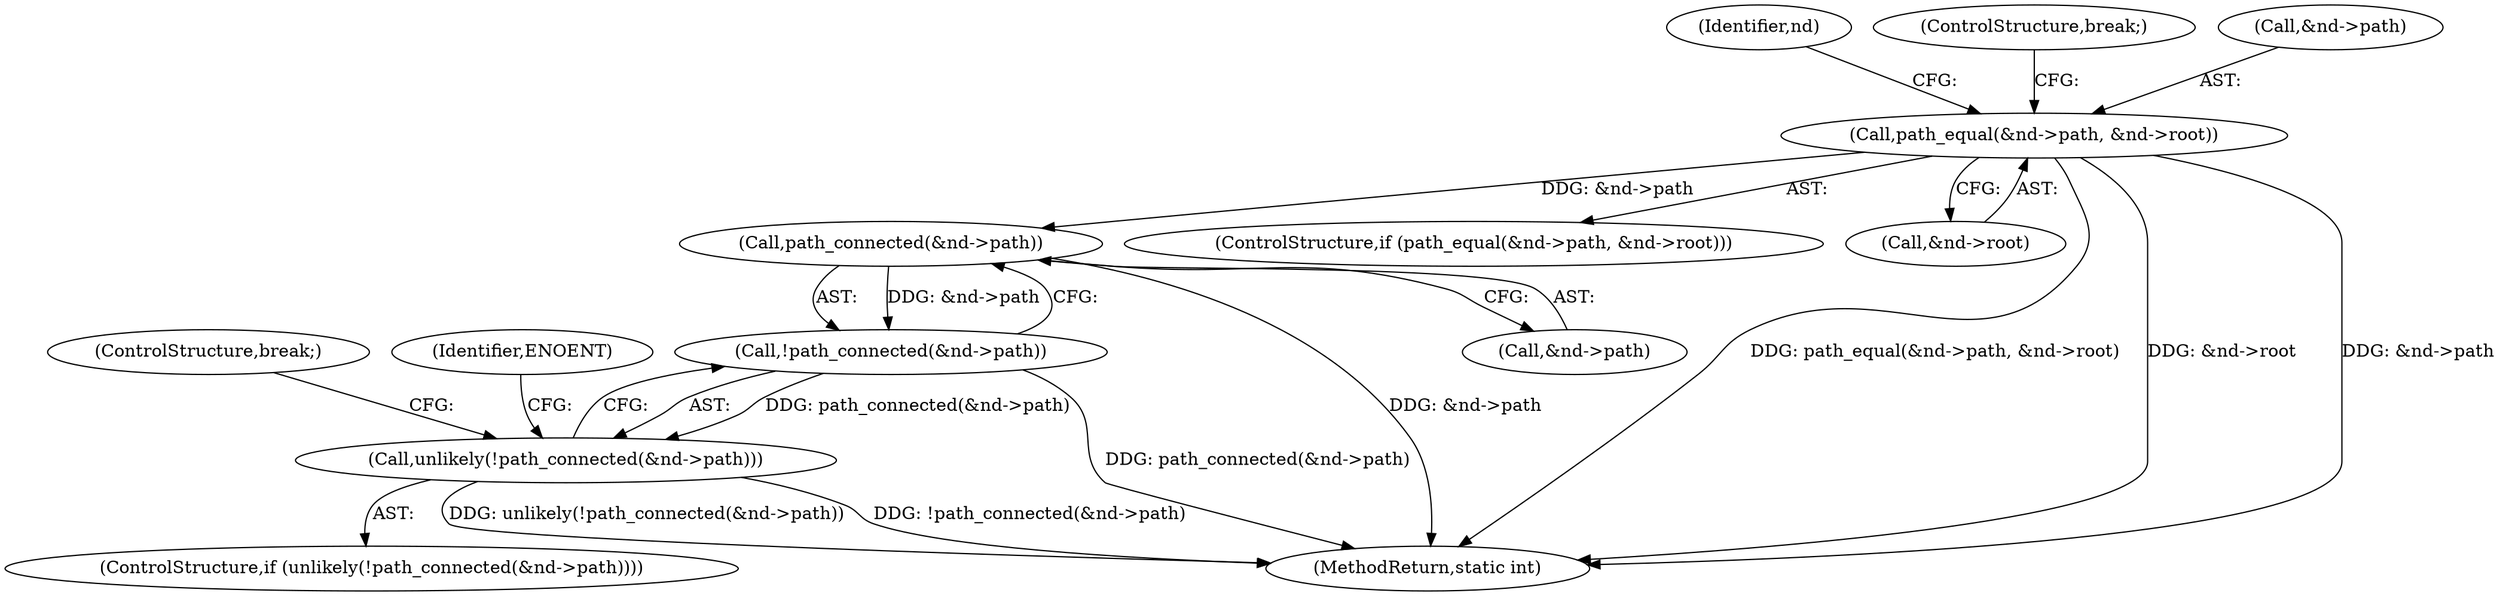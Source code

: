 digraph "0_linux_397d425dc26da728396e66d392d5dcb8dac30c37_0@API" {
"1000203" [label="(Call,path_connected(&nd->path))"];
"1000123" [label="(Call,path_equal(&nd->path, &nd->root))"];
"1000202" [label="(Call,!path_connected(&nd->path))"];
"1000201" [label="(Call,unlikely(!path_connected(&nd->path)))"];
"1000122" [label="(ControlStructure,if (path_equal(&nd->path, &nd->root)))"];
"1000123" [label="(Call,path_equal(&nd->path, &nd->root))"];
"1000202" [label="(Call,!path_connected(&nd->path))"];
"1000137" [label="(Identifier,nd)"];
"1000201" [label="(Call,unlikely(!path_connected(&nd->path)))"];
"1000200" [label="(ControlStructure,if (unlikely(!path_connected(&nd->path))))"];
"1000203" [label="(Call,path_connected(&nd->path))"];
"1000204" [label="(Call,&nd->path)"];
"1000128" [label="(Call,&nd->root)"];
"1000132" [label="(ControlStructure,break;)"];
"1000124" [label="(Call,&nd->path)"];
"1000211" [label="(ControlStructure,break;)"];
"1000385" [label="(MethodReturn,static int)"];
"1000210" [label="(Identifier,ENOENT)"];
"1000203" -> "1000202"  [label="AST: "];
"1000203" -> "1000204"  [label="CFG: "];
"1000204" -> "1000203"  [label="AST: "];
"1000202" -> "1000203"  [label="CFG: "];
"1000203" -> "1000385"  [label="DDG: &nd->path"];
"1000203" -> "1000202"  [label="DDG: &nd->path"];
"1000123" -> "1000203"  [label="DDG: &nd->path"];
"1000123" -> "1000122"  [label="AST: "];
"1000123" -> "1000128"  [label="CFG: "];
"1000124" -> "1000123"  [label="AST: "];
"1000128" -> "1000123"  [label="AST: "];
"1000132" -> "1000123"  [label="CFG: "];
"1000137" -> "1000123"  [label="CFG: "];
"1000123" -> "1000385"  [label="DDG: path_equal(&nd->path, &nd->root)"];
"1000123" -> "1000385"  [label="DDG: &nd->root"];
"1000123" -> "1000385"  [label="DDG: &nd->path"];
"1000202" -> "1000201"  [label="AST: "];
"1000201" -> "1000202"  [label="CFG: "];
"1000202" -> "1000385"  [label="DDG: path_connected(&nd->path)"];
"1000202" -> "1000201"  [label="DDG: path_connected(&nd->path)"];
"1000201" -> "1000200"  [label="AST: "];
"1000210" -> "1000201"  [label="CFG: "];
"1000211" -> "1000201"  [label="CFG: "];
"1000201" -> "1000385"  [label="DDG: unlikely(!path_connected(&nd->path))"];
"1000201" -> "1000385"  [label="DDG: !path_connected(&nd->path)"];
}
